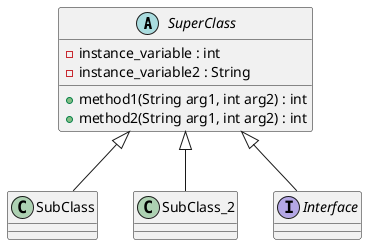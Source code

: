 @startuml
' plant uml guide : https://plantuml.com/guide
abstract class SuperClass
class SubClass
class SubClass_2
interface Interface

SuperClass : - instance_variable : int
SuperClass : - instance_variable2 : String

SuperClass : + method1(String arg1, int arg2) : int
SuperClass : + method2(String arg1, int arg2) : int

 SuperClass <|-- SubClass
 SuperClass <|-- SubClass_2

 SuperClass <|-- Interface

@enduml